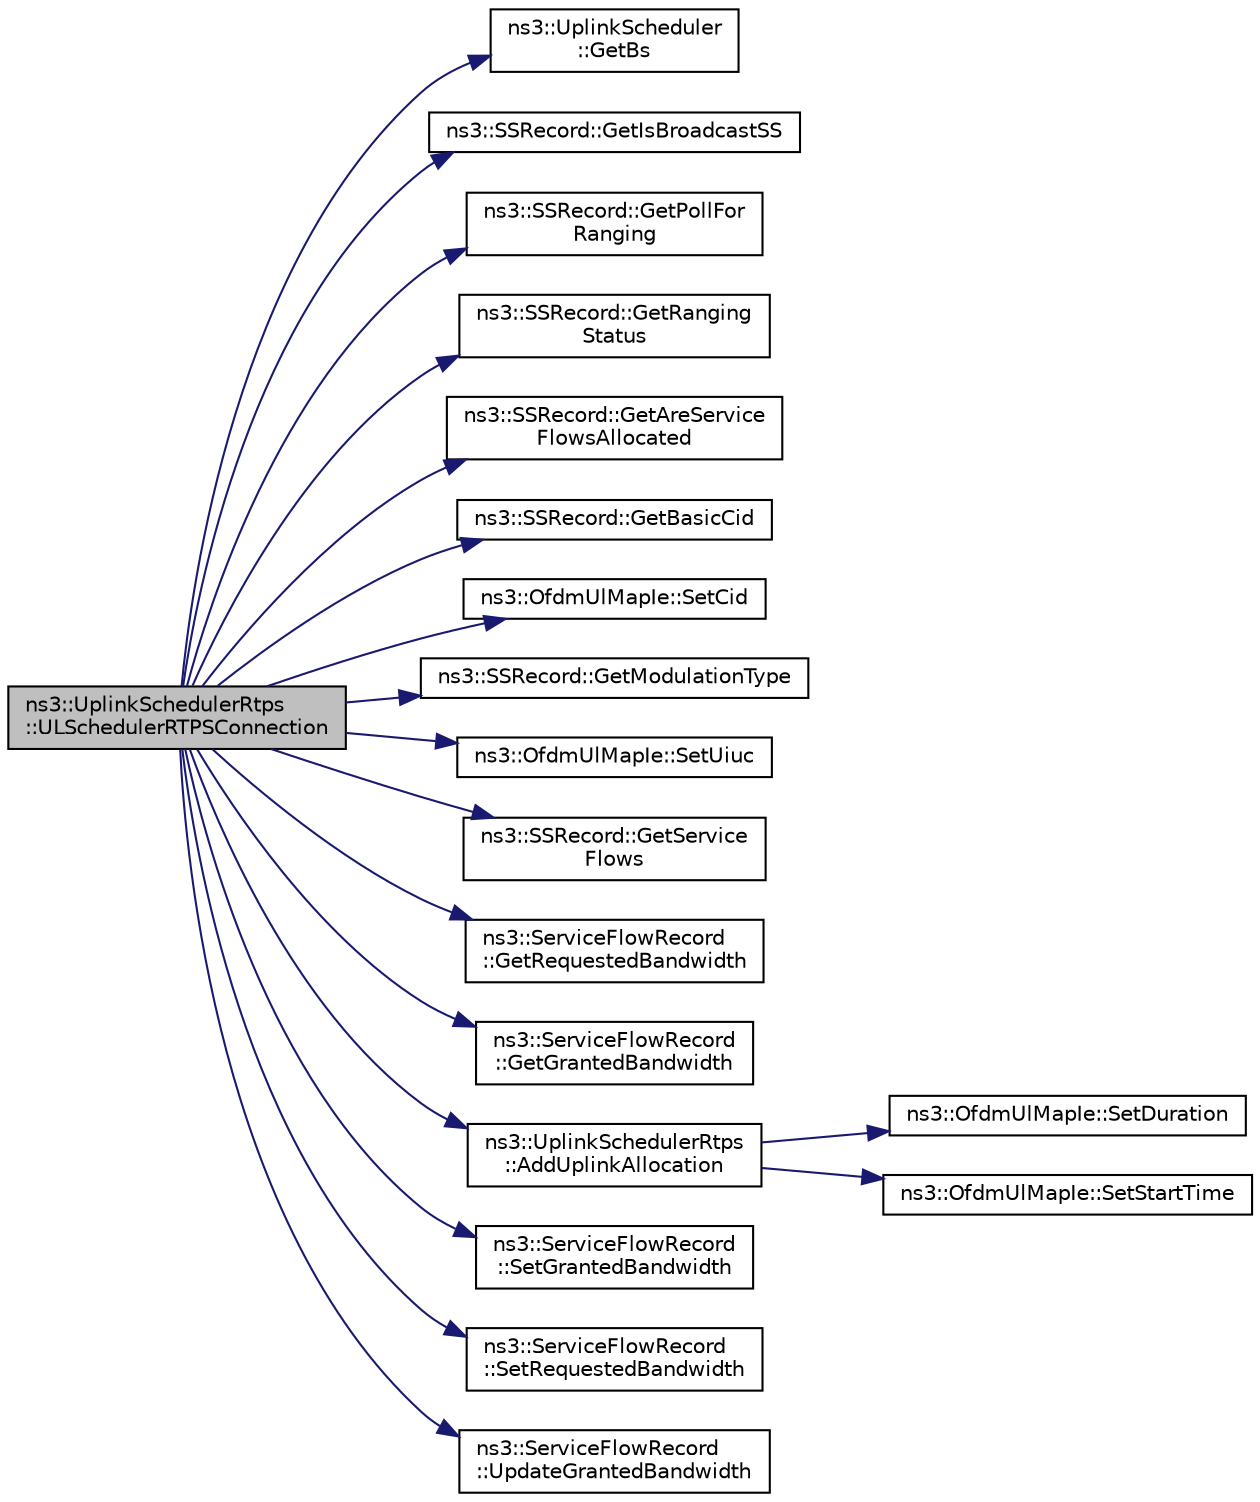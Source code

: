 digraph "ns3::UplinkSchedulerRtps::ULSchedulerRTPSConnection"
{
  edge [fontname="Helvetica",fontsize="10",labelfontname="Helvetica",labelfontsize="10"];
  node [fontname="Helvetica",fontsize="10",shape=record];
  rankdir="LR";
  Node1 [label="ns3::UplinkSchedulerRtps\l::ULSchedulerRTPSConnection",height=0.2,width=0.4,color="black", fillcolor="grey75", style="filled", fontcolor="black"];
  Node1 -> Node2 [color="midnightblue",fontsize="10",style="solid"];
  Node2 [label="ns3::UplinkScheduler\l::GetBs",height=0.2,width=0.4,color="black", fillcolor="white", style="filled",URL="$db/de4/classns3_1_1UplinkScheduler.html#afe61b7de71d92d2dff1b135744a6ff7e"];
  Node1 -> Node3 [color="midnightblue",fontsize="10",style="solid"];
  Node3 [label="ns3::SSRecord::GetIsBroadcastSS",height=0.2,width=0.4,color="black", fillcolor="white", style="filled",URL="$d6/d5e/classns3_1_1SSRecord.html#abb3e13846f0230034a9612c160d20d9f"];
  Node1 -> Node4 [color="midnightblue",fontsize="10",style="solid"];
  Node4 [label="ns3::SSRecord::GetPollFor\lRanging",height=0.2,width=0.4,color="black", fillcolor="white", style="filled",URL="$d6/d5e/classns3_1_1SSRecord.html#ace9eeaefb52f52c31708a6faae2c1e7c"];
  Node1 -> Node5 [color="midnightblue",fontsize="10",style="solid"];
  Node5 [label="ns3::SSRecord::GetRanging\lStatus",height=0.2,width=0.4,color="black", fillcolor="white", style="filled",URL="$d6/d5e/classns3_1_1SSRecord.html#aab40d370e0d6c95cb9f5eb64e4d3c80b"];
  Node1 -> Node6 [color="midnightblue",fontsize="10",style="solid"];
  Node6 [label="ns3::SSRecord::GetAreService\lFlowsAllocated",height=0.2,width=0.4,color="black", fillcolor="white", style="filled",URL="$d6/d5e/classns3_1_1SSRecord.html#a5816f13259d65f620e9de31851ed2865"];
  Node1 -> Node7 [color="midnightblue",fontsize="10",style="solid"];
  Node7 [label="ns3::SSRecord::GetBasicCid",height=0.2,width=0.4,color="black", fillcolor="white", style="filled",URL="$d6/d5e/classns3_1_1SSRecord.html#a29347039d1a9e3c89e07230be9914e43"];
  Node1 -> Node8 [color="midnightblue",fontsize="10",style="solid"];
  Node8 [label="ns3::OfdmUlMapIe::SetCid",height=0.2,width=0.4,color="black", fillcolor="white", style="filled",URL="$d7/d47/classns3_1_1OfdmUlMapIe.html#acefa1143865838f7f68460d968541602"];
  Node1 -> Node9 [color="midnightblue",fontsize="10",style="solid"];
  Node9 [label="ns3::SSRecord::GetModulationType",height=0.2,width=0.4,color="black", fillcolor="white", style="filled",URL="$d6/d5e/classns3_1_1SSRecord.html#afa9853bb12ad4cef26d11c0336c98df0"];
  Node1 -> Node10 [color="midnightblue",fontsize="10",style="solid"];
  Node10 [label="ns3::OfdmUlMapIe::SetUiuc",height=0.2,width=0.4,color="black", fillcolor="white", style="filled",URL="$d7/d47/classns3_1_1OfdmUlMapIe.html#ae47ccb62db7e563b22930b85c93e8425"];
  Node1 -> Node11 [color="midnightblue",fontsize="10",style="solid"];
  Node11 [label="ns3::SSRecord::GetService\lFlows",height=0.2,width=0.4,color="black", fillcolor="white", style="filled",URL="$d6/d5e/classns3_1_1SSRecord.html#a7b2ed8b7cbad4dfcd65adde5699169c7"];
  Node1 -> Node12 [color="midnightblue",fontsize="10",style="solid"];
  Node12 [label="ns3::ServiceFlowRecord\l::GetRequestedBandwidth",height=0.2,width=0.4,color="black", fillcolor="white", style="filled",URL="$d9/d39/classns3_1_1ServiceFlowRecord.html#a350b3e9bbb313f63c52b6803b1f0761b"];
  Node1 -> Node13 [color="midnightblue",fontsize="10",style="solid"];
  Node13 [label="ns3::ServiceFlowRecord\l::GetGrantedBandwidth",height=0.2,width=0.4,color="black", fillcolor="white", style="filled",URL="$d9/d39/classns3_1_1ServiceFlowRecord.html#ac33f1f50b2a149e4c2b96bf380d4b8de"];
  Node1 -> Node14 [color="midnightblue",fontsize="10",style="solid"];
  Node14 [label="ns3::UplinkSchedulerRtps\l::AddUplinkAllocation",height=0.2,width=0.4,color="black", fillcolor="white", style="filled",URL="$da/de2/classns3_1_1UplinkSchedulerRtps.html#aea8d8f5701bf3b5f992d1b43471340d2"];
  Node14 -> Node15 [color="midnightblue",fontsize="10",style="solid"];
  Node15 [label="ns3::OfdmUlMapIe::SetDuration",height=0.2,width=0.4,color="black", fillcolor="white", style="filled",URL="$d7/d47/classns3_1_1OfdmUlMapIe.html#a5e6e84ad58409d851bdcbd7fe1d8d23c"];
  Node14 -> Node16 [color="midnightblue",fontsize="10",style="solid"];
  Node16 [label="ns3::OfdmUlMapIe::SetStartTime",height=0.2,width=0.4,color="black", fillcolor="white", style="filled",URL="$d7/d47/classns3_1_1OfdmUlMapIe.html#a454d00f90ba63b6dc6aa30ff4bcde299"];
  Node1 -> Node17 [color="midnightblue",fontsize="10",style="solid"];
  Node17 [label="ns3::ServiceFlowRecord\l::SetGrantedBandwidth",height=0.2,width=0.4,color="black", fillcolor="white", style="filled",URL="$d9/d39/classns3_1_1ServiceFlowRecord.html#ae10f3c5af2cea59c522828689d38f63b",tooltip="set the granted bandwidth "];
  Node1 -> Node18 [color="midnightblue",fontsize="10",style="solid"];
  Node18 [label="ns3::ServiceFlowRecord\l::SetRequestedBandwidth",height=0.2,width=0.4,color="black", fillcolor="white", style="filled",URL="$d9/d39/classns3_1_1ServiceFlowRecord.html#a53f324ee496db8928fee7371ffde7014",tooltip="set the requested bandwidth "];
  Node1 -> Node19 [color="midnightblue",fontsize="10",style="solid"];
  Node19 [label="ns3::ServiceFlowRecord\l::UpdateGrantedBandwidth",height=0.2,width=0.4,color="black", fillcolor="white", style="filled",URL="$d9/d39/classns3_1_1ServiceFlowRecord.html#abf6fe590f6bfe9321a41e1659cd65267",tooltip="update the granted bandwidth "];
}
